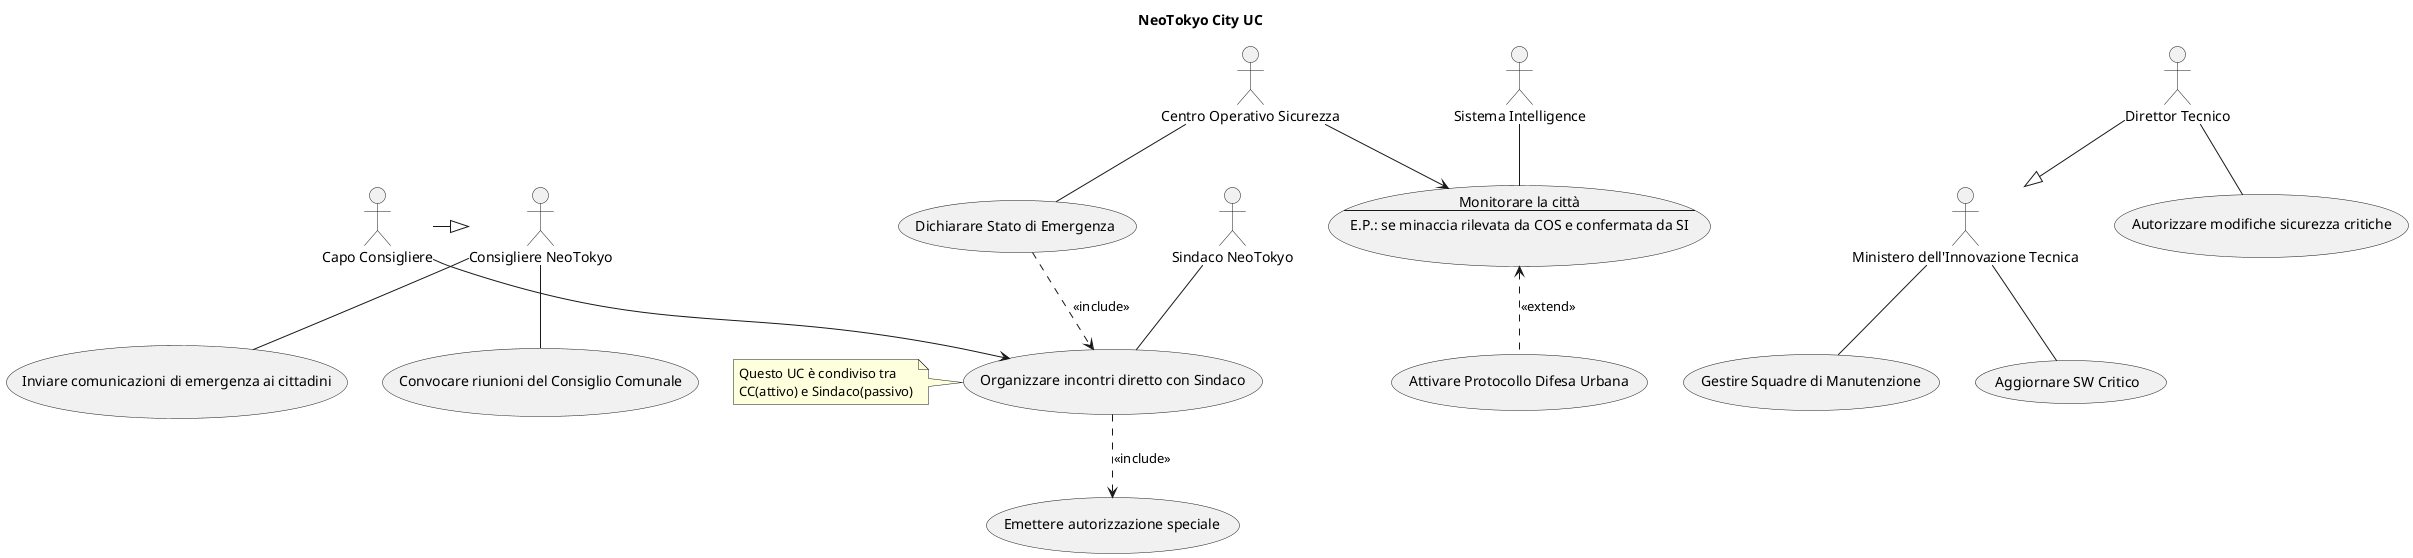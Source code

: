 @startuml
'' keyword title serve solo per mettere, unironically, un titolo
title NeoTokyo City UC

:Sindaco NeoTokyo: as s
:Consigliere NeoTokyo: as c
:Capo Consigliere: as cc
:Sistema Intelligence: as SI

:Centro Operativo Sicurezza: as COS
:Ministero dell'Innovazione Tecnica: as MIT
:Direttor Tecnico: as DT

(Inviare comunicazioni di emergenza ai cittadini) as comCitt
(Convocare riunioni del Consiglio Comunale) as riu
(Organizzare incontri diretto con Sindaco) as riuS
(Emettere autorizzazione speciale) as specAuth
(Dichiarare Stato di Emergenza) as DSE
(Gestire Squadre di Manutenzione) as gsm
(Aggiornare SW Critico) as aswc
(Autorizzare modifiche sicurezza critiche) as aac


usecase mon as "Monitorare la città
--
E.P.: se minaccia rilevata da COS e confermata da SI"
(Attivare Protocollo Difesa Urbana) as PDU

note left of riuS : Questo UC è condiviso tra\nCC(attivo) e Sindaco(passivo)

cc -|> c
DT --|> MIT

c -- comCitt
c -- riu
cc --> riuS
s -- riuS
riuS ..> specAuth : <<include>>

COS --> mon
mon <.. PDU : <<extend>>
SI -- mon

COS -- DSE
DSE ..> riuS : <<include>>

MIT -- gsm
MIT -- aswc

DT -- aac
@enduml
